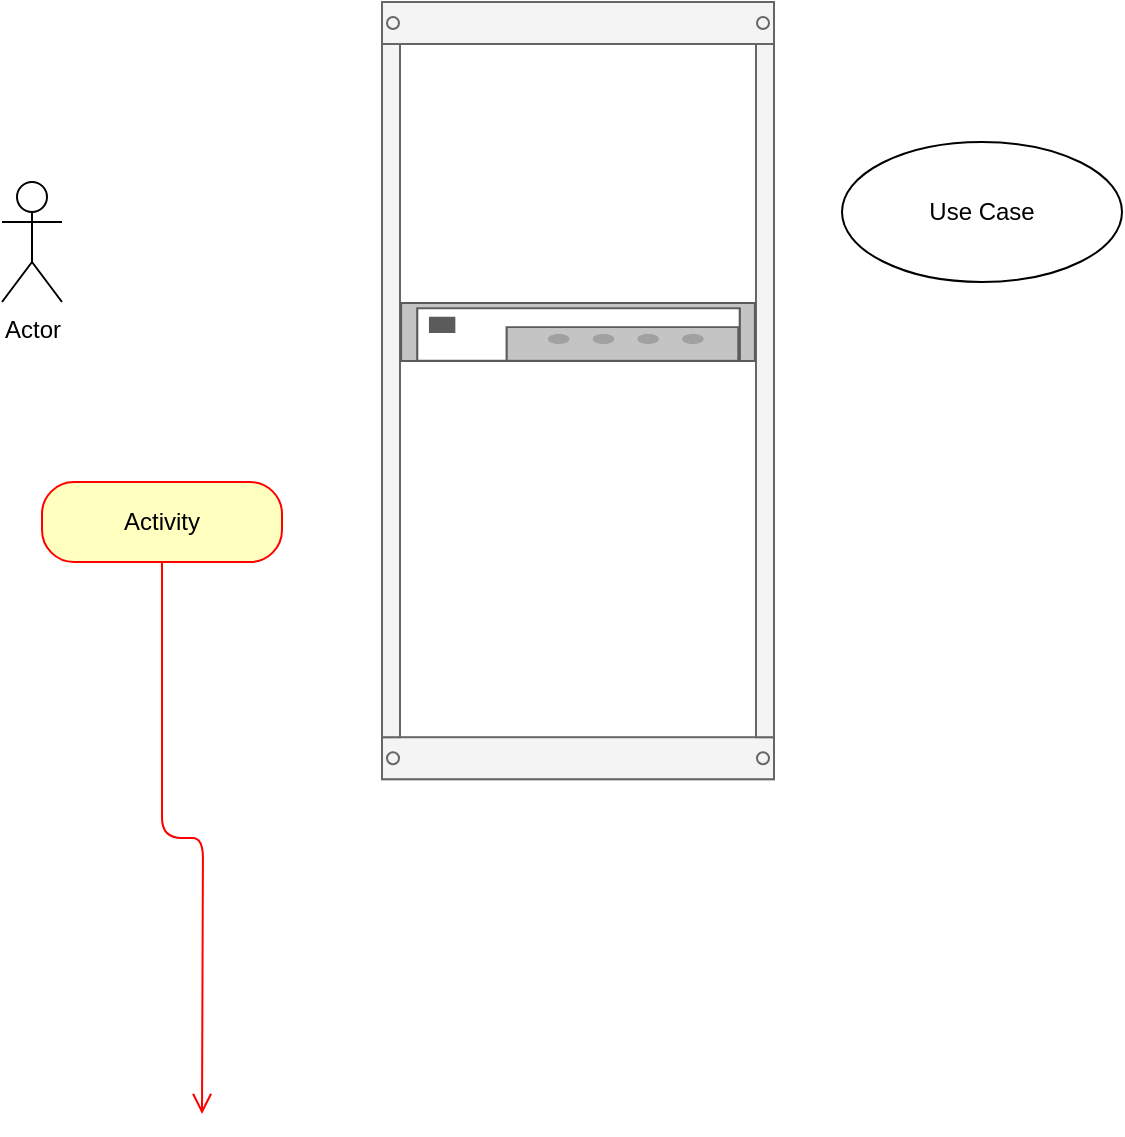 <mxfile version="14.7.2" type="github"><diagram id="wMVd_BYPDl3TpKy-Bt1a" name="Page-1"><mxGraphModel dx="862" dy="1651" grid="1" gridSize="10" guides="1" tooltips="1" connect="1" arrows="1" fold="1" page="1" pageScale="1" pageWidth="827" pageHeight="1169" math="0" shadow="0"><root><mxCell id="0"/><mxCell id="1" parent="0"/><mxCell id="n1Dr1QHeUeatKJUleu5L-1" value="" style="strokeColor=#666666;html=1;verticalLabelPosition=bottom;labelBackgroundColor=#ffffff;verticalAlign=top;outlineConnect=0;shadow=0;dashed=0;shape=mxgraph.rackGeneral.container;fillColor2=#f4f4f4;container=1;collapsible=0;childLayout=rack;allowGaps=1;marginLeft=9;marginRight=9;marginTop=21;marginBottom=22;textColor=#666666;numDisp=off;" parent="1" vertex="1"><mxGeometry x="250" y="-60" width="196" height="388.6" as="geometry"/></mxCell><mxCell id="n1Dr1QHeUeatKJUleu5L-2" value="" style="strokeColor=#666666;html=1;labelPosition=right;align=left;spacingLeft=15;shadow=0;dashed=0;outlineConnect=0;shape=mxgraph.rack.general.hub;" parent="n1Dr1QHeUeatKJUleu5L-1" vertex="1"><mxGeometry x="9" y="150" width="178" height="30" as="geometry"/></mxCell><mxCell id="hqX_4dfv-EL7sWLqmCkS-1" value="Actor" style="shape=umlActor;verticalLabelPosition=bottom;verticalAlign=top;html=1;" parent="1" vertex="1"><mxGeometry x="60" y="30" width="30" height="60" as="geometry"/></mxCell><mxCell id="hqX_4dfv-EL7sWLqmCkS-2" value="Activity" style="rounded=1;whiteSpace=wrap;html=1;arcSize=40;fontColor=#000000;fillColor=#ffffc0;strokeColor=#ff0000;" parent="1" vertex="1"><mxGeometry x="80" y="180" width="120" height="40" as="geometry"/></mxCell><mxCell id="hqX_4dfv-EL7sWLqmCkS-3" value="" style="edgeStyle=orthogonalEdgeStyle;html=1;verticalAlign=bottom;endArrow=open;endSize=8;strokeColor=#ff0000;" parent="1" source="hqX_4dfv-EL7sWLqmCkS-2" edge="1"><mxGeometry relative="1" as="geometry"><mxPoint x="160" y="496" as="targetPoint"/></mxGeometry></mxCell><mxCell id="hqX_4dfv-EL7sWLqmCkS-4" value="Use Case" style="ellipse;whiteSpace=wrap;html=1;" parent="1" vertex="1"><mxGeometry x="480" y="10" width="140" height="70" as="geometry"/></mxCell></root></mxGraphModel></diagram></mxfile>